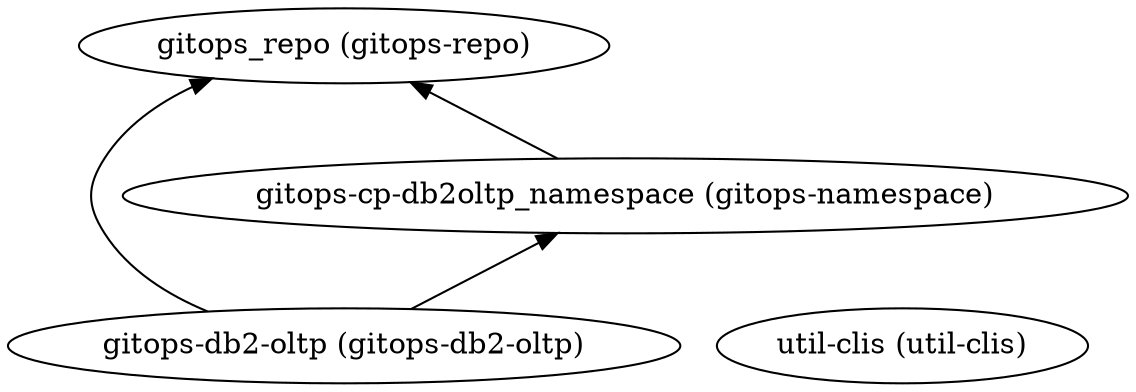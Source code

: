 digraph {
    rankdir="BT"
    "gitops-db2-oltp (gitops-db2-oltp)" -> "gitops_repo (gitops-repo)"
"gitops-db2-oltp (gitops-db2-oltp)" -> "gitops-cp-db2oltp_namespace (gitops-namespace)"
"gitops-db2-oltp (gitops-db2-oltp)"
"gitops_repo (gitops-repo)"
"gitops-cp-db2oltp_namespace (gitops-namespace)" -> "gitops_repo (gitops-repo)"
"gitops-cp-db2oltp_namespace (gitops-namespace)"
"util-clis (util-clis)"
  }
